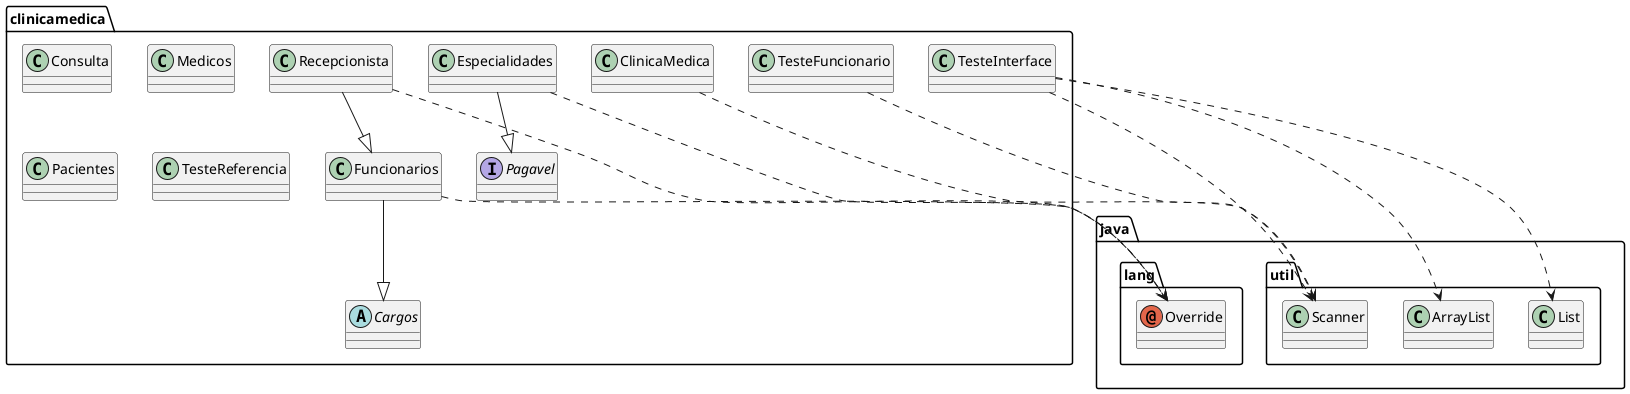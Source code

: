 @startuml
abstract class clinicamedica.Cargos
annotation java.lang.Override
class clinicamedica.ClinicaMedica
class clinicamedica.Consulta
class clinicamedica.Especialidades
class clinicamedica.Funcionarios
class clinicamedica.Medicos
class clinicamedica.Pacientes
class clinicamedica.Recepcionista
class clinicamedica.TesteFuncionario
class clinicamedica.TesteInterface
class clinicamedica.TesteReferencia
class java.util.ArrayList
class java.util.List
class java.util.Scanner
interface clinicamedica.Pagavel
clinicamedica.ClinicaMedica ..> java.util.Scanner
clinicamedica.Especialidades ..> java.lang.Override
clinicamedica.Especialidades --|> clinicamedica.Pagavel
clinicamedica.Funcionarios --|> clinicamedica.Cargos
clinicamedica.Funcionarios ..> java.lang.Override
clinicamedica.Recepcionista ..> java.lang.Override
clinicamedica.Recepcionista --|> clinicamedica.Funcionarios
clinicamedica.TesteFuncionario ..> java.util.Scanner
clinicamedica.TesteInterface ..> java.util.ArrayList
clinicamedica.TesteInterface ..> java.util.List
clinicamedica.TesteInterface ..> java.util.Scanner
@enduml